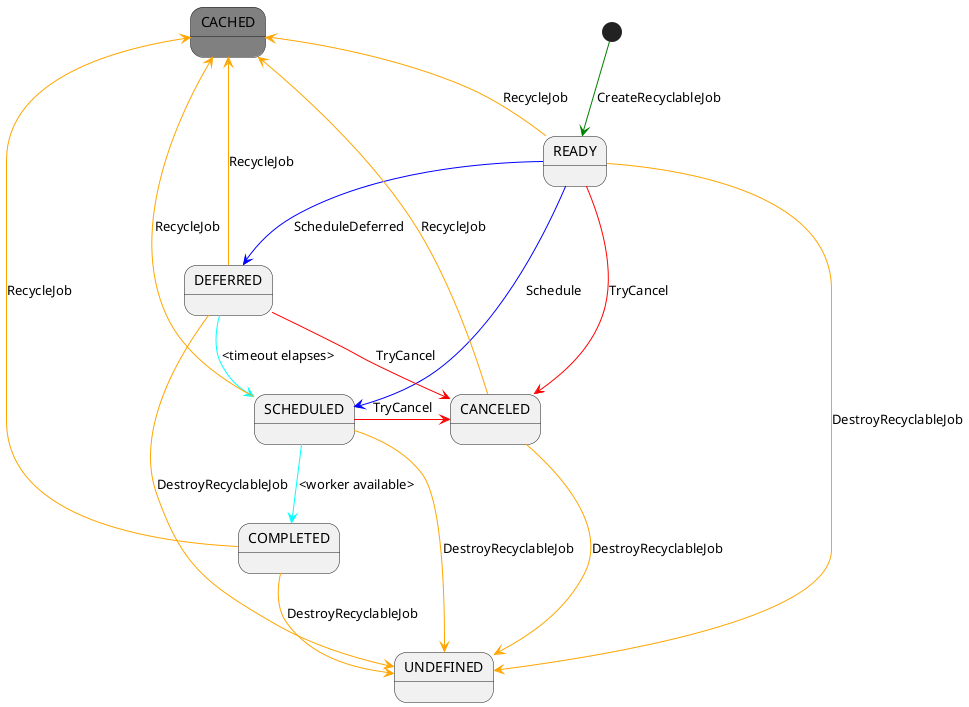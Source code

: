 @startuml

skinparam classFontSize 8
skinparam classFontName Helvetica
skinparam state {
  BackgroundColor<<Cached>> Gray
}
state READY {
}
state SCHEDULED {
}
state DEFERRED {
}
state COMPLETED {
}
state CANCELED {
}
state UNDEFINED {
}
state CACHED <<Cached>> {
}

[*] --[#green]> READY : CreateRecyclableJob
READY --[#blue]> SCHEDULED : Schedule
READY --[#blue]> DEFERRED : ScheduleDeferred
DEFERRED --[#cyan]> SCHEDULED : <timeout elapses>
SCHEDULED --[#cyan]> COMPLETED : <worker available>
COMPLETED -up[#orange]-> CACHED : RecycleJob
COMPLETED --[#orange]> UNDEFINED : DestroyRecyclableJob

READY -right[#red]-> CANCELED : TryCancel
DEFERRED -right[#red]-> CANCELED : TryCancel
SCHEDULED -right[#red]-> CANCELED : TryCancel

CANCELED --[#orange]> CACHED : RecycleJob
CANCELED --[#orange]> UNDEFINED : DestroyRecyclableJob

READY -up[#orange]-> CACHED : RecycleJob
DEFERRED -up[#orange]-> CACHED : RecycleJob
SCHEDULED -up[#orange]-> CACHED : RecycleJob

READY --[#orange]> UNDEFINED : DestroyRecyclableJob
DEFERRED --[#orange]> UNDEFINED : DestroyRecyclableJob
SCHEDULED --[#orange]> UNDEFINED : DestroyRecyclableJob

@enduml